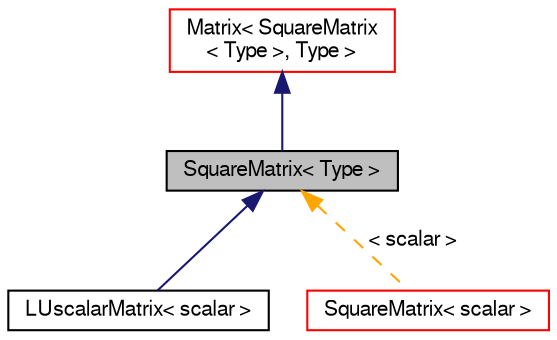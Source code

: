 digraph "SquareMatrix&lt; Type &gt;"
{
  bgcolor="transparent";
  edge [fontname="FreeSans",fontsize="10",labelfontname="FreeSans",labelfontsize="10"];
  node [fontname="FreeSans",fontsize="10",shape=record];
  Node0 [label="SquareMatrix\< Type \>",height=0.2,width=0.4,color="black", fillcolor="grey75", style="filled", fontcolor="black"];
  Node1 -> Node0 [dir="back",color="midnightblue",fontsize="10",style="solid",fontname="FreeSans"];
  Node1 [label="Matrix\< SquareMatrix\l\< Type \>, Type \>",height=0.2,width=0.4,color="red",URL="$a26774.html"];
  Node0 -> Node3 [dir="back",color="midnightblue",fontsize="10",style="solid",fontname="FreeSans"];
  Node3 [label="LUscalarMatrix\< scalar \>",height=0.2,width=0.4,color="black",URL="$a27054.html",tooltip="Foam::LUscalarMatrix. "];
  Node0 -> Node4 [dir="back",color="orange",fontsize="10",style="dashed",label=" \< scalar \>" ,fontname="FreeSans"];
  Node4 [label="SquareMatrix\< scalar \>",height=0.2,width=0.4,color="red",URL="$a27082.html"];
}
